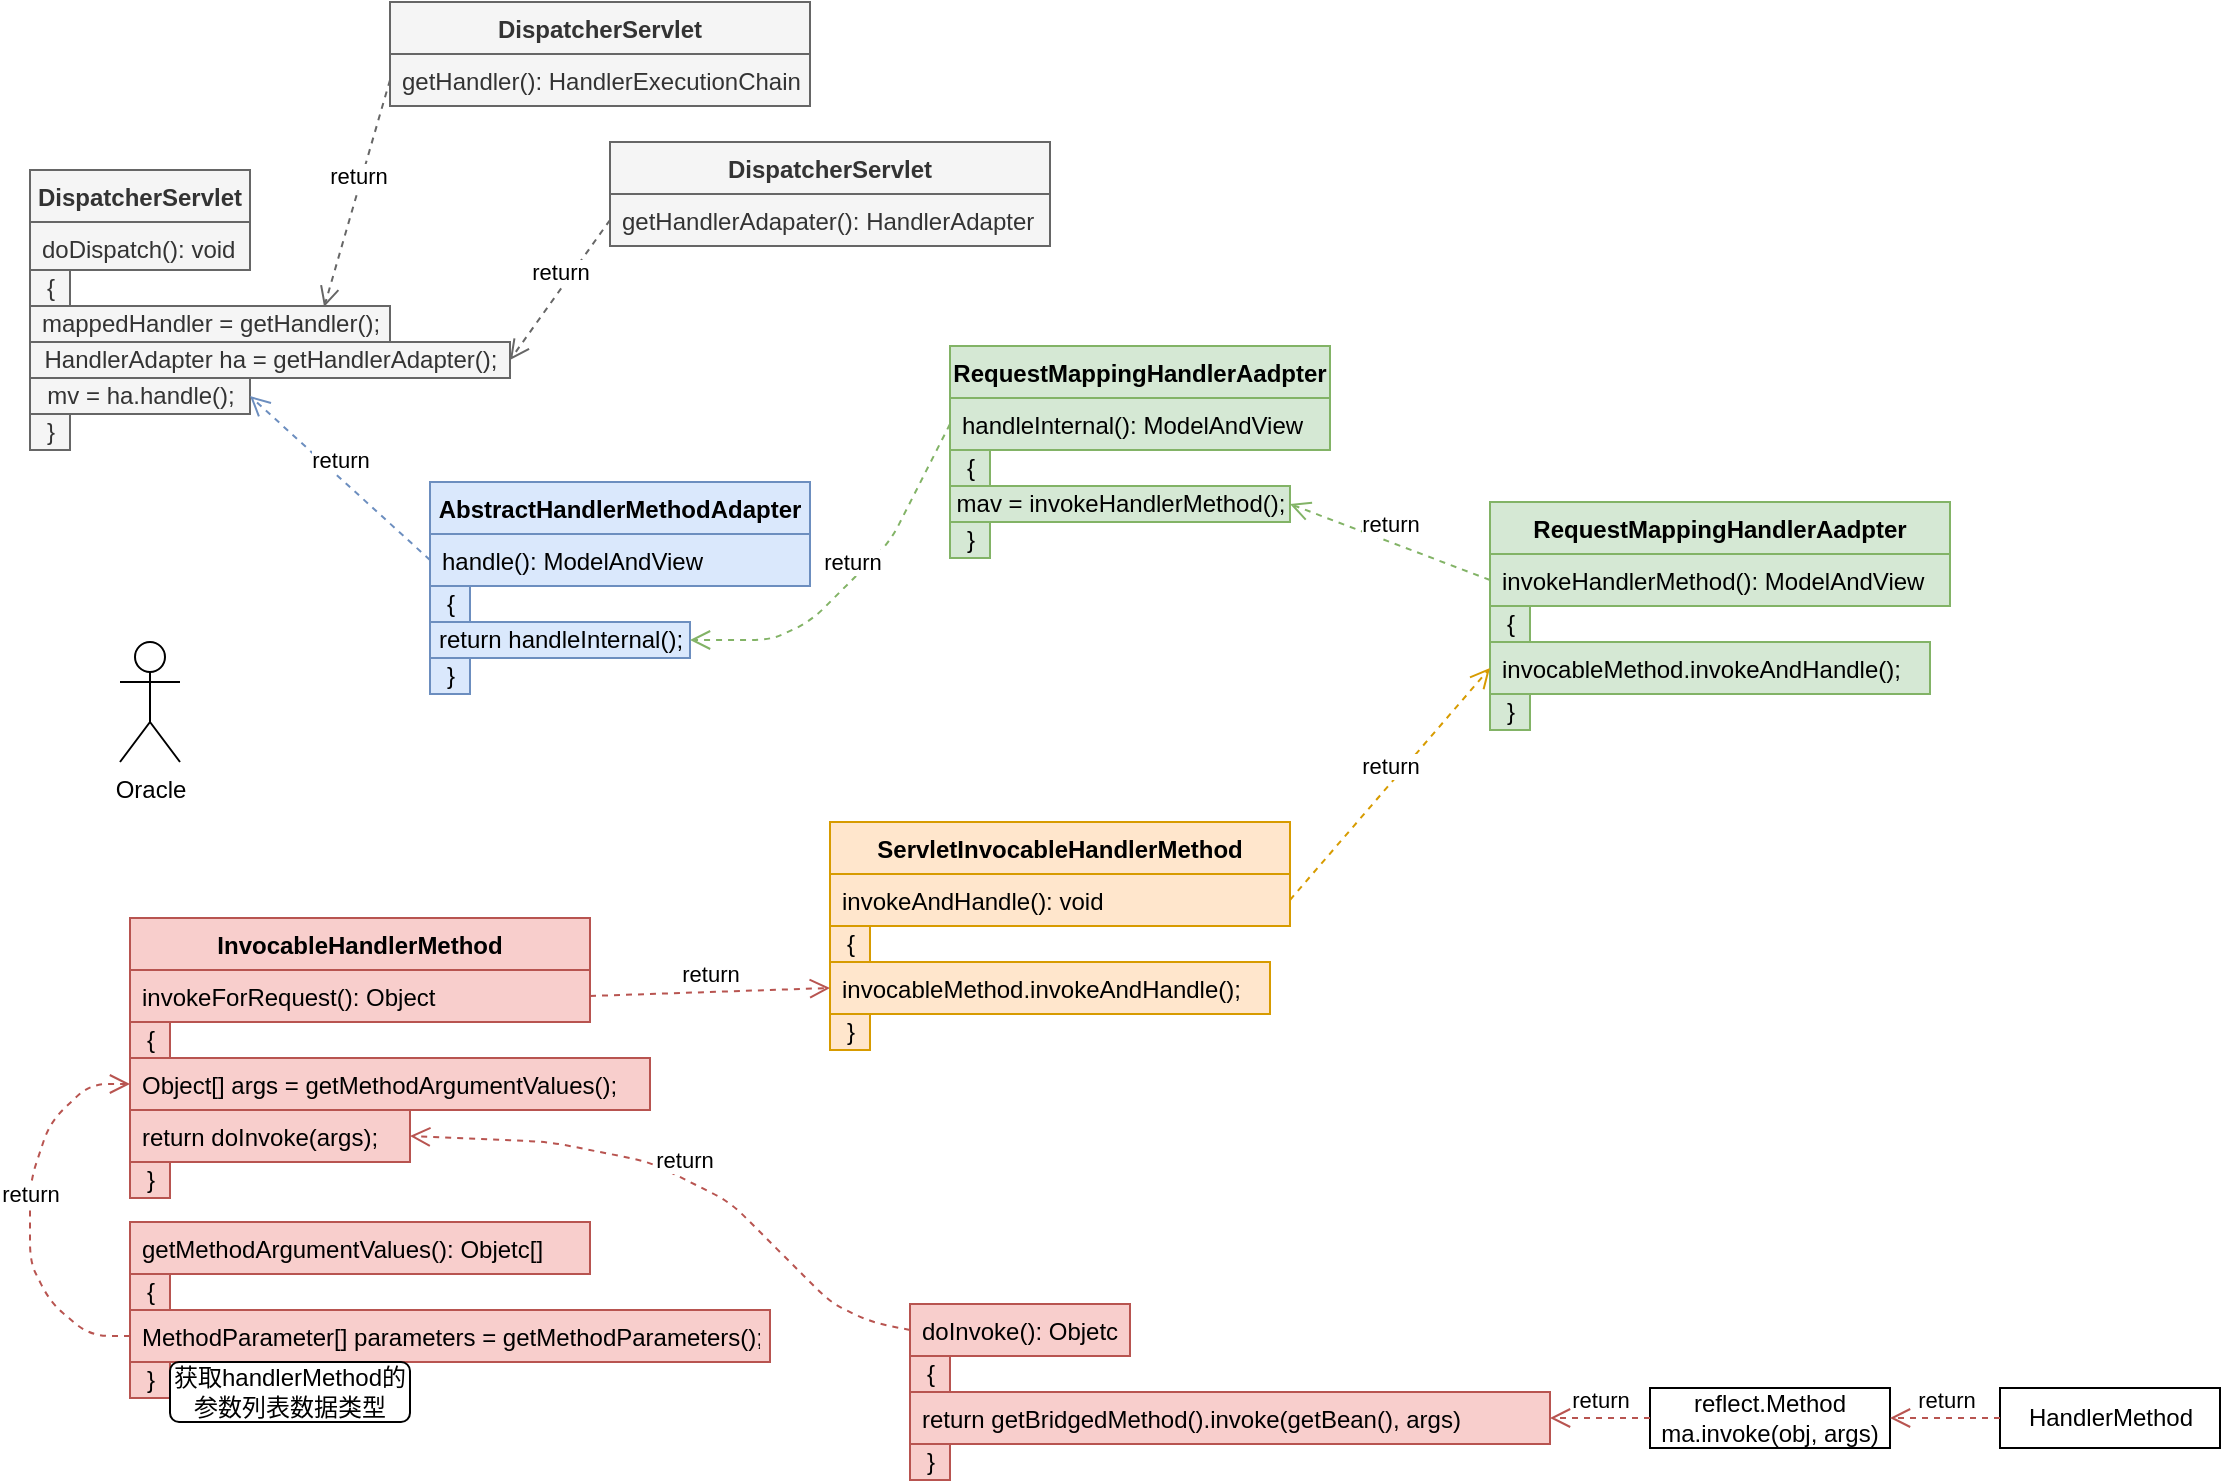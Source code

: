 <mxfile version="12.6.5" type="device"><diagram id="BA0jTo11TCARgmuEOxWo" name="第 1 页"><mxGraphModel dx="1280" dy="1139" grid="1" gridSize="10" guides="1" tooltips="1" connect="1" arrows="1" fold="1" page="1" pageScale="1" pageWidth="583" pageHeight="413" math="0" shadow="0"><root><mxCell id="0"/><mxCell id="1" parent="0"/><mxCell id="qbReYOqKvvoY6F2mZPSd-5" value="DispatcherServlet" style="swimlane;fontStyle=1;align=center;verticalAlign=top;childLayout=stackLayout;horizontal=1;startSize=26;horizontalStack=0;resizeParent=1;resizeParentMax=0;resizeLast=0;collapsible=1;marginBottom=0;fillColor=#f5f5f5;strokeColor=#666666;fontColor=#333333;" vertex="1" parent="1"><mxGeometry x="220" y="60" width="210" height="52" as="geometry"/></mxCell><mxCell id="qbReYOqKvvoY6F2mZPSd-6" value="getHandler(): HandlerExecutionChain" style="text;strokeColor=#666666;fillColor=#f5f5f5;align=left;verticalAlign=top;spacingLeft=4;spacingRight=4;overflow=hidden;rotatable=0;points=[[0,0.5],[1,0.5]];portConstraint=eastwest;fontColor=#333333;" vertex="1" parent="qbReYOqKvvoY6F2mZPSd-5"><mxGeometry y="26" width="210" height="26" as="geometry"/></mxCell><mxCell id="qbReYOqKvvoY6F2mZPSd-8" value="return" style="html=1;verticalAlign=bottom;endArrow=open;dashed=1;endSize=8;entryX=0.817;entryY=0.029;entryDx=0;entryDy=0;exitX=0;exitY=0.5;exitDx=0;exitDy=0;entryPerimeter=0;fillColor=#f5f5f5;strokeColor=#666666;" edge="1" parent="1" source="qbReYOqKvvoY6F2mZPSd-6" target="qbReYOqKvvoY6F2mZPSd-15"><mxGeometry relative="1" as="geometry"><mxPoint x="300" y="180" as="sourcePoint"/><mxPoint x="220" y="180" as="targetPoint"/></mxGeometry></mxCell><mxCell id="qbReYOqKvvoY6F2mZPSd-9" value="DispatcherServlet" style="swimlane;fontStyle=1;align=center;verticalAlign=top;childLayout=stackLayout;horizontal=1;startSize=26;horizontalStack=0;resizeParent=1;resizeParentMax=0;resizeLast=0;collapsible=1;marginBottom=0;fillColor=#f5f5f5;strokeColor=#666666;fontColor=#333333;" vertex="1" parent="1"><mxGeometry x="330" y="130" width="220" height="52" as="geometry"/></mxCell><mxCell id="qbReYOqKvvoY6F2mZPSd-10" value="getHandlerAdapater(): HandlerAdapter" style="text;strokeColor=#666666;fillColor=#f5f5f5;align=left;verticalAlign=top;spacingLeft=4;spacingRight=4;overflow=hidden;rotatable=0;points=[[0,0.5],[1,0.5]];portConstraint=eastwest;fontColor=#333333;" vertex="1" parent="qbReYOqKvvoY6F2mZPSd-9"><mxGeometry y="26" width="220" height="26" as="geometry"/></mxCell><mxCell id="qbReYOqKvvoY6F2mZPSd-11" value="return" style="html=1;verticalAlign=bottom;endArrow=open;dashed=1;endSize=8;exitX=0;exitY=0.5;exitDx=0;exitDy=0;entryX=1;entryY=0.5;entryDx=0;entryDy=0;fillColor=#f5f5f5;strokeColor=#666666;" edge="1" parent="1" source="qbReYOqKvvoY6F2mZPSd-10" target="qbReYOqKvvoY6F2mZPSd-17"><mxGeometry relative="1" as="geometry"><mxPoint x="250" y="109" as="sourcePoint"/><mxPoint x="490" y="290" as="targetPoint"/></mxGeometry></mxCell><mxCell id="qbReYOqKvvoY6F2mZPSd-15" value="&lt;span style=&quot;text-align: left&quot;&gt;mappedHandler = getHandler();&lt;/span&gt;" style="html=1;fillColor=#f5f5f5;strokeColor=#666666;fontColor=#333333;" vertex="1" parent="1"><mxGeometry x="40" y="212" width="180" height="18" as="geometry"/></mxCell><mxCell id="qbReYOqKvvoY6F2mZPSd-17" value="&lt;span style=&quot;text-align: left&quot;&gt;HandlerAdapter ha = getHandlerAdapter();&lt;/span&gt;" style="html=1;fillColor=#f5f5f5;strokeColor=#666666;fontColor=#333333;" vertex="1" parent="1"><mxGeometry x="40" y="230" width="240" height="18" as="geometry"/></mxCell><mxCell id="qbReYOqKvvoY6F2mZPSd-19" value="&lt;span style=&quot;text-align: left&quot;&gt;mv = ha.handle();&lt;/span&gt;" style="html=1;fillColor=#f5f5f5;strokeColor=#666666;fontColor=#333333;" vertex="1" parent="1"><mxGeometry x="40" y="248" width="110" height="18" as="geometry"/></mxCell><mxCell id="qbReYOqKvvoY6F2mZPSd-20" value="AbstractHandlerMethodAdapter" style="swimlane;fontStyle=1;align=center;verticalAlign=top;childLayout=stackLayout;horizontal=1;startSize=26;horizontalStack=0;resizeParent=1;resizeParentMax=0;resizeLast=0;collapsible=1;marginBottom=0;fillColor=#dae8fc;strokeColor=#6c8ebf;" vertex="1" parent="1"><mxGeometry x="240" y="300" width="190" height="52" as="geometry"/></mxCell><mxCell id="qbReYOqKvvoY6F2mZPSd-21" value="handle(): ModelAndView" style="text;strokeColor=#6c8ebf;fillColor=#dae8fc;align=left;verticalAlign=top;spacingLeft=4;spacingRight=4;overflow=hidden;rotatable=0;points=[[0,0.5],[1,0.5]];portConstraint=eastwest;" vertex="1" parent="qbReYOqKvvoY6F2mZPSd-20"><mxGeometry y="26" width="190" height="26" as="geometry"/></mxCell><mxCell id="qbReYOqKvvoY6F2mZPSd-22" value="return" style="html=1;verticalAlign=bottom;endArrow=open;dashed=1;endSize=8;exitX=0;exitY=0.5;exitDx=0;exitDy=0;entryX=1;entryY=0.5;entryDx=0;entryDy=0;fillColor=#dae8fc;strokeColor=#6c8ebf;" edge="1" parent="1" source="qbReYOqKvvoY6F2mZPSd-21" target="qbReYOqKvvoY6F2mZPSd-19"><mxGeometry relative="1" as="geometry"><mxPoint x="360" y="249" as="sourcePoint"/><mxPoint x="290" y="249" as="targetPoint"/></mxGeometry></mxCell><mxCell id="qbReYOqKvvoY6F2mZPSd-23" value="&lt;span style=&quot;text-align: left&quot;&gt;return handleInternal();&lt;/span&gt;" style="html=1;fillColor=#dae8fc;strokeColor=#6c8ebf;" vertex="1" parent="1"><mxGeometry x="240" y="370" width="130" height="18" as="geometry"/></mxCell><mxCell id="qbReYOqKvvoY6F2mZPSd-25" value="DispatcherServlet" style="swimlane;fontStyle=1;align=center;verticalAlign=top;childLayout=stackLayout;horizontal=1;startSize=26;horizontalStack=0;resizeParent=1;resizeParentMax=0;resizeLast=0;collapsible=1;marginBottom=0;fillColor=#f5f5f5;strokeColor=#666666;fontColor=#333333;" vertex="1" parent="1"><mxGeometry x="40" y="144" width="110" height="50" as="geometry"/></mxCell><mxCell id="qbReYOqKvvoY6F2mZPSd-26" value="doDispatch(): void" style="text;strokeColor=#666666;fillColor=#f5f5f5;align=left;verticalAlign=top;spacingLeft=4;spacingRight=4;overflow=hidden;rotatable=0;points=[[0,0.5],[1,0.5]];portConstraint=eastwest;fontColor=#333333;" vertex="1" parent="qbReYOqKvvoY6F2mZPSd-25"><mxGeometry y="26" width="110" height="24" as="geometry"/></mxCell><mxCell id="qbReYOqKvvoY6F2mZPSd-27" value="&lt;span style=&quot;text-align: left&quot;&gt;{&lt;/span&gt;" style="html=1;fillColor=#f5f5f5;strokeColor=#666666;fontColor=#333333;" vertex="1" parent="1"><mxGeometry x="40" y="194" width="20" height="18" as="geometry"/></mxCell><mxCell id="qbReYOqKvvoY6F2mZPSd-28" value="&lt;span style=&quot;text-align: left&quot;&gt;}&lt;/span&gt;" style="html=1;fillColor=#f5f5f5;strokeColor=#666666;fontColor=#333333;" vertex="1" parent="1"><mxGeometry x="40" y="266" width="20" height="18" as="geometry"/></mxCell><mxCell id="qbReYOqKvvoY6F2mZPSd-29" value="&lt;span style=&quot;text-align: left&quot;&gt;{&lt;/span&gt;" style="html=1;fillColor=#dae8fc;strokeColor=#6c8ebf;" vertex="1" parent="1"><mxGeometry x="240" y="352" width="20" height="18" as="geometry"/></mxCell><mxCell id="qbReYOqKvvoY6F2mZPSd-30" value="&lt;span style=&quot;text-align: left&quot;&gt;}&lt;/span&gt;" style="html=1;fillColor=#dae8fc;strokeColor=#6c8ebf;" vertex="1" parent="1"><mxGeometry x="240" y="388" width="20" height="18" as="geometry"/></mxCell><mxCell id="qbReYOqKvvoY6F2mZPSd-31" value="RequestMappingHandlerAadpter" style="swimlane;fontStyle=1;align=center;verticalAlign=top;childLayout=stackLayout;horizontal=1;startSize=26;horizontalStack=0;resizeParent=1;resizeParentMax=0;resizeLast=0;collapsible=1;marginBottom=0;fillColor=#d5e8d4;strokeColor=#82b366;" vertex="1" parent="1"><mxGeometry x="500" y="232" width="190" height="52" as="geometry"/></mxCell><mxCell id="qbReYOqKvvoY6F2mZPSd-32" value="handleInternal(): ModelAndView" style="text;strokeColor=#82b366;fillColor=#d5e8d4;align=left;verticalAlign=top;spacingLeft=4;spacingRight=4;overflow=hidden;rotatable=0;points=[[0,0.5],[1,0.5]];portConstraint=eastwest;" vertex="1" parent="qbReYOqKvvoY6F2mZPSd-31"><mxGeometry y="26" width="190" height="26" as="geometry"/></mxCell><mxCell id="qbReYOqKvvoY6F2mZPSd-33" value="return" style="html=1;verticalAlign=bottom;endArrow=open;dashed=1;endSize=8;exitX=0;exitY=0.5;exitDx=0;exitDy=0;entryX=1;entryY=0.5;entryDx=0;entryDy=0;fillColor=#d5e8d4;strokeColor=#82b366;" edge="1" parent="1" source="qbReYOqKvvoY6F2mZPSd-32" target="qbReYOqKvvoY6F2mZPSd-23"><mxGeometry relative="1" as="geometry"><mxPoint x="250" y="389" as="sourcePoint"/><mxPoint x="160" y="267" as="targetPoint"/><Array as="points"><mxPoint x="470" y="330"/><mxPoint x="430" y="370"/><mxPoint x="410" y="379"/></Array></mxGeometry></mxCell><mxCell id="qbReYOqKvvoY6F2mZPSd-38" value="&lt;span style=&quot;text-align: left&quot;&gt;mav = invokeHandlerMethod();&lt;/span&gt;" style="html=1;fillColor=#d5e8d4;strokeColor=#82b366;" vertex="1" parent="1"><mxGeometry x="500" y="302" width="170" height="18" as="geometry"/></mxCell><mxCell id="qbReYOqKvvoY6F2mZPSd-39" value="RequestMappingHandlerAadpter" style="swimlane;fontStyle=1;align=center;verticalAlign=top;childLayout=stackLayout;horizontal=1;startSize=26;horizontalStack=0;resizeParent=1;resizeParentMax=0;resizeLast=0;collapsible=1;marginBottom=0;fillColor=#d5e8d4;strokeColor=#82b366;" vertex="1" parent="1"><mxGeometry x="770" y="310" width="230" height="52" as="geometry"/></mxCell><mxCell id="qbReYOqKvvoY6F2mZPSd-40" value="invokeHandlerMethod(): ModelAndView" style="text;strokeColor=#82b366;fillColor=#d5e8d4;align=left;verticalAlign=top;spacingLeft=4;spacingRight=4;overflow=hidden;rotatable=0;points=[[0,0.5],[1,0.5]];portConstraint=eastwest;" vertex="1" parent="qbReYOqKvvoY6F2mZPSd-39"><mxGeometry y="26" width="230" height="26" as="geometry"/></mxCell><mxCell id="qbReYOqKvvoY6F2mZPSd-41" value="return" style="html=1;verticalAlign=bottom;endArrow=open;dashed=1;endSize=8;entryX=1;entryY=0.5;entryDx=0;entryDy=0;exitX=0;exitY=0.5;exitDx=0;exitDy=0;fillColor=#d5e8d4;strokeColor=#82b366;" edge="1" parent="1" source="qbReYOqKvvoY6F2mZPSd-40" target="qbReYOqKvvoY6F2mZPSd-38"><mxGeometry relative="1" as="geometry"><mxPoint x="830" y="300" as="sourcePoint"/><mxPoint x="750" y="300" as="targetPoint"/></mxGeometry></mxCell><mxCell id="qbReYOqKvvoY6F2mZPSd-44" value="invocableMethod.invokeAndHandle();" style="text;strokeColor=#82b366;fillColor=#d5e8d4;align=left;verticalAlign=top;spacingLeft=4;spacingRight=4;overflow=hidden;rotatable=0;points=[[0,0.5],[1,0.5]];portConstraint=eastwest;" vertex="1" parent="1"><mxGeometry x="770" y="380" width="220" height="26" as="geometry"/></mxCell><mxCell id="qbReYOqKvvoY6F2mZPSd-45" value="&lt;span style=&quot;text-align: left&quot;&gt;{&lt;/span&gt;" style="html=1;fillColor=#d5e8d4;strokeColor=#82b366;" vertex="1" parent="1"><mxGeometry x="500" y="284" width="20" height="18" as="geometry"/></mxCell><mxCell id="qbReYOqKvvoY6F2mZPSd-46" value="&lt;span style=&quot;text-align: left&quot;&gt;}&lt;/span&gt;" style="html=1;fillColor=#d5e8d4;strokeColor=#82b366;" vertex="1" parent="1"><mxGeometry x="500" y="320" width="20" height="18" as="geometry"/></mxCell><mxCell id="qbReYOqKvvoY6F2mZPSd-47" value="&lt;span style=&quot;text-align: left&quot;&gt;{&lt;/span&gt;" style="html=1;fillColor=#d5e8d4;strokeColor=#82b366;" vertex="1" parent="1"><mxGeometry x="770" y="362" width="20" height="18" as="geometry"/></mxCell><mxCell id="qbReYOqKvvoY6F2mZPSd-48" value="&lt;span style=&quot;text-align: left&quot;&gt;}&lt;/span&gt;" style="html=1;fillColor=#d5e8d4;strokeColor=#82b366;" vertex="1" parent="1"><mxGeometry x="770" y="406" width="20" height="18" as="geometry"/></mxCell><mxCell id="qbReYOqKvvoY6F2mZPSd-50" value="ServletInvocableHandlerMethod" style="swimlane;fontStyle=1;align=center;verticalAlign=top;childLayout=stackLayout;horizontal=1;startSize=26;horizontalStack=0;resizeParent=1;resizeParentMax=0;resizeLast=0;collapsible=1;marginBottom=0;fillColor=#ffe6cc;strokeColor=#d79b00;" vertex="1" parent="1"><mxGeometry x="440" y="470" width="230" height="52" as="geometry"/></mxCell><mxCell id="qbReYOqKvvoY6F2mZPSd-51" value="invokeAndHandle(): void" style="text;strokeColor=#d79b00;fillColor=#ffe6cc;align=left;verticalAlign=top;spacingLeft=4;spacingRight=4;overflow=hidden;rotatable=0;points=[[0,0.5],[1,0.5]];portConstraint=eastwest;" vertex="1" parent="qbReYOqKvvoY6F2mZPSd-50"><mxGeometry y="26" width="230" height="26" as="geometry"/></mxCell><mxCell id="qbReYOqKvvoY6F2mZPSd-52" value="invocableMethod.invokeAndHandle();" style="text;strokeColor=#d79b00;fillColor=#ffe6cc;align=left;verticalAlign=top;spacingLeft=4;spacingRight=4;overflow=hidden;rotatable=0;points=[[0,0.5],[1,0.5]];portConstraint=eastwest;" vertex="1" parent="1"><mxGeometry x="440" y="540" width="220" height="26" as="geometry"/></mxCell><mxCell id="qbReYOqKvvoY6F2mZPSd-53" value="&lt;span style=&quot;text-align: left&quot;&gt;{&lt;/span&gt;" style="html=1;fillColor=#ffe6cc;strokeColor=#d79b00;" vertex="1" parent="1"><mxGeometry x="440" y="522" width="20" height="18" as="geometry"/></mxCell><mxCell id="qbReYOqKvvoY6F2mZPSd-54" value="&lt;span style=&quot;text-align: left&quot;&gt;}&lt;/span&gt;" style="html=1;fillColor=#ffe6cc;strokeColor=#d79b00;" vertex="1" parent="1"><mxGeometry x="440" y="566" width="20" height="18" as="geometry"/></mxCell><mxCell id="qbReYOqKvvoY6F2mZPSd-55" value="return" style="html=1;verticalAlign=bottom;endArrow=open;dashed=1;endSize=8;entryX=0;entryY=0.5;entryDx=0;entryDy=0;exitX=1;exitY=0.75;exitDx=0;exitDy=0;fillColor=#ffe6cc;strokeColor=#d79b00;" edge="1" parent="1" source="qbReYOqKvvoY6F2mZPSd-50" target="qbReYOqKvvoY6F2mZPSd-44"><mxGeometry relative="1" as="geometry"><mxPoint x="780" y="359" as="sourcePoint"/><mxPoint x="680" y="321" as="targetPoint"/></mxGeometry></mxCell><mxCell id="qbReYOqKvvoY6F2mZPSd-56" value="InvocableHandlerMethod" style="swimlane;fontStyle=1;align=center;verticalAlign=top;childLayout=stackLayout;horizontal=1;startSize=26;horizontalStack=0;resizeParent=1;resizeParentMax=0;resizeLast=0;collapsible=1;marginBottom=0;fillColor=#f8cecc;strokeColor=#b85450;" vertex="1" parent="1"><mxGeometry x="90" y="518" width="230" height="52" as="geometry"/></mxCell><mxCell id="qbReYOqKvvoY6F2mZPSd-57" value="invokeForRequest(): Object" style="text;strokeColor=#b85450;fillColor=#f8cecc;align=left;verticalAlign=top;spacingLeft=4;spacingRight=4;overflow=hidden;rotatable=0;points=[[0,0.5],[1,0.5]];portConstraint=eastwest;" vertex="1" parent="qbReYOqKvvoY6F2mZPSd-56"><mxGeometry y="26" width="230" height="26" as="geometry"/></mxCell><mxCell id="qbReYOqKvvoY6F2mZPSd-58" value="Object[] args = getMethodArgumentValues();" style="text;strokeColor=#b85450;fillColor=#f8cecc;align=left;verticalAlign=top;spacingLeft=4;spacingRight=4;overflow=hidden;rotatable=0;points=[[0,0.5],[1,0.5]];portConstraint=eastwest;" vertex="1" parent="1"><mxGeometry x="90" y="588" width="260" height="26" as="geometry"/></mxCell><mxCell id="qbReYOqKvvoY6F2mZPSd-59" value="&lt;span style=&quot;text-align: left&quot;&gt;{&lt;/span&gt;" style="html=1;fillColor=#f8cecc;strokeColor=#b85450;" vertex="1" parent="1"><mxGeometry x="90" y="570" width="20" height="18" as="geometry"/></mxCell><mxCell id="qbReYOqKvvoY6F2mZPSd-60" value="&lt;span style=&quot;text-align: left&quot;&gt;}&lt;/span&gt;" style="html=1;fillColor=#f8cecc;strokeColor=#b85450;" vertex="1" parent="1"><mxGeometry x="90" y="640" width="20" height="18" as="geometry"/></mxCell><mxCell id="qbReYOqKvvoY6F2mZPSd-63" value="return" style="html=1;verticalAlign=bottom;endArrow=open;dashed=1;endSize=8;entryX=0;entryY=0.5;entryDx=0;entryDy=0;exitX=1;exitY=0.75;exitDx=0;exitDy=0;fillColor=#f8cecc;strokeColor=#b85450;" edge="1" parent="1" source="qbReYOqKvvoY6F2mZPSd-56" target="qbReYOqKvvoY6F2mZPSd-52"><mxGeometry relative="1" as="geometry"><mxPoint x="430" y="730" as="sourcePoint"/><mxPoint x="530" y="614" as="targetPoint"/></mxGeometry></mxCell><mxCell id="qbReYOqKvvoY6F2mZPSd-64" value="getMethodArgumentValues(): Objetc[]" style="text;strokeColor=#b85450;fillColor=#f8cecc;align=left;verticalAlign=top;spacingLeft=4;spacingRight=4;overflow=hidden;rotatable=0;points=[[0,0.5],[1,0.5]];portConstraint=eastwest;" vertex="1" parent="1"><mxGeometry x="90" y="670" width="230" height="26" as="geometry"/></mxCell><mxCell id="qbReYOqKvvoY6F2mZPSd-65" value="&lt;span style=&quot;text-align: left&quot;&gt;{&lt;/span&gt;" style="html=1;fillColor=#f8cecc;strokeColor=#b85450;" vertex="1" parent="1"><mxGeometry x="90" y="696" width="20" height="18" as="geometry"/></mxCell><mxCell id="qbReYOqKvvoY6F2mZPSd-66" value="&lt;span style=&quot;text-align: left&quot;&gt;}&lt;/span&gt;" style="html=1;fillColor=#f8cecc;strokeColor=#b85450;" vertex="1" parent="1"><mxGeometry x="90" y="740" width="20" height="18" as="geometry"/></mxCell><mxCell id="qbReYOqKvvoY6F2mZPSd-68" value="MethodParameter[] parameters = getMethodParameters();" style="text;strokeColor=#b85450;fillColor=#f8cecc;align=left;verticalAlign=top;spacingLeft=4;spacingRight=4;overflow=hidden;rotatable=0;points=[[0,0.5],[1,0.5]];portConstraint=eastwest;" vertex="1" parent="1"><mxGeometry x="90" y="714" width="320" height="26" as="geometry"/></mxCell><mxCell id="qbReYOqKvvoY6F2mZPSd-69" value="return" style="html=1;verticalAlign=bottom;endArrow=open;dashed=1;endSize=8;entryX=0;entryY=0.5;entryDx=0;entryDy=0;exitX=0;exitY=0.5;exitDx=0;exitDy=0;fillColor=#f8cecc;strokeColor=#b85450;" edge="1" parent="1" source="qbReYOqKvvoY6F2mZPSd-68" target="qbReYOqKvvoY6F2mZPSd-58"><mxGeometry relative="1" as="geometry"><mxPoint x="60" y="774" as="sourcePoint"/><mxPoint x="180" y="770" as="targetPoint"/><Array as="points"><mxPoint x="70" y="727"/><mxPoint x="50" y="710"/><mxPoint x="40" y="690"/><mxPoint x="40" y="650"/><mxPoint x="50" y="620"/><mxPoint x="70" y="601"/></Array></mxGeometry></mxCell><mxCell id="qbReYOqKvvoY6F2mZPSd-70" value="Oracle" style="shape=umlActor;verticalLabelPosition=bottom;labelBackgroundColor=#ffffff;verticalAlign=top;html=1;outlineConnect=0;" vertex="1" parent="1"><mxGeometry x="85" y="380" width="30" height="60" as="geometry"/></mxCell><mxCell id="qbReYOqKvvoY6F2mZPSd-72" value="获取handlerMethod的参数列表数据类型" style="rounded=1;whiteSpace=wrap;html=1;" vertex="1" parent="1"><mxGeometry x="110" y="740" width="120" height="30" as="geometry"/></mxCell><mxCell id="qbReYOqKvvoY6F2mZPSd-74" value="return doInvoke(args);" style="text;strokeColor=#b85450;fillColor=#f8cecc;align=left;verticalAlign=top;spacingLeft=4;spacingRight=4;overflow=hidden;rotatable=0;points=[[0,0.5],[1,0.5]];portConstraint=eastwest;" vertex="1" parent="1"><mxGeometry x="90" y="614" width="140" height="26" as="geometry"/></mxCell><mxCell id="qbReYOqKvvoY6F2mZPSd-78" value="doInvoke(): Objetc" style="text;strokeColor=#b85450;fillColor=#f8cecc;align=left;verticalAlign=top;spacingLeft=4;spacingRight=4;overflow=hidden;rotatable=0;points=[[0,0.5],[1,0.5]];portConstraint=eastwest;" vertex="1" parent="1"><mxGeometry x="480" y="711" width="110" height="26" as="geometry"/></mxCell><mxCell id="qbReYOqKvvoY6F2mZPSd-79" value="&lt;span style=&quot;text-align: left&quot;&gt;{&lt;/span&gt;" style="html=1;fillColor=#f8cecc;strokeColor=#b85450;" vertex="1" parent="1"><mxGeometry x="480" y="737" width="20" height="18" as="geometry"/></mxCell><mxCell id="qbReYOqKvvoY6F2mZPSd-80" value="&lt;span style=&quot;text-align: left&quot;&gt;}&lt;/span&gt;" style="html=1;fillColor=#f8cecc;strokeColor=#b85450;" vertex="1" parent="1"><mxGeometry x="480" y="781" width="20" height="18" as="geometry"/></mxCell><mxCell id="qbReYOqKvvoY6F2mZPSd-82" value="return getBridgedMethod().invoke(getBean(), args)" style="text;strokeColor=#b85450;fillColor=#f8cecc;align=left;verticalAlign=top;spacingLeft=4;spacingRight=4;overflow=hidden;rotatable=0;points=[[0,0.5],[1,0.5]];portConstraint=eastwest;" vertex="1" parent="1"><mxGeometry x="480" y="755" width="320" height="26" as="geometry"/></mxCell><mxCell id="qbReYOqKvvoY6F2mZPSd-84" value="reflect.Method&lt;br&gt;ma.invoke(obj, args)" style="rounded=0;whiteSpace=wrap;html=1;" vertex="1" parent="1"><mxGeometry x="850" y="753" width="120" height="30" as="geometry"/></mxCell><mxCell id="qbReYOqKvvoY6F2mZPSd-85" value="HandlerMethod" style="html=1;" vertex="1" parent="1"><mxGeometry x="1025" y="753" width="110" height="30" as="geometry"/></mxCell><mxCell id="qbReYOqKvvoY6F2mZPSd-86" value="return" style="html=1;verticalAlign=bottom;endArrow=open;dashed=1;endSize=8;exitX=0;exitY=0.5;exitDx=0;exitDy=0;fillColor=#f8cecc;strokeColor=#b85450;entryX=1;entryY=0.5;entryDx=0;entryDy=0;" edge="1" parent="1" source="qbReYOqKvvoY6F2mZPSd-84" target="qbReYOqKvvoY6F2mZPSd-82"><mxGeometry relative="1" as="geometry"><mxPoint x="720" y="498" as="sourcePoint"/><mxPoint x="800" y="730" as="targetPoint"/></mxGeometry></mxCell><mxCell id="qbReYOqKvvoY6F2mZPSd-87" value="return" style="html=1;verticalAlign=bottom;endArrow=open;dashed=1;endSize=8;fillColor=#f8cecc;strokeColor=#b85450;entryX=1;entryY=0.5;entryDx=0;entryDy=0;exitX=0;exitY=0.5;exitDx=0;exitDy=0;" edge="1" parent="1" source="qbReYOqKvvoY6F2mZPSd-85" target="qbReYOqKvvoY6F2mZPSd-84"><mxGeometry relative="1" as="geometry"><mxPoint x="990" y="720" as="sourcePoint"/><mxPoint x="860" y="778" as="targetPoint"/></mxGeometry></mxCell><mxCell id="qbReYOqKvvoY6F2mZPSd-89" value="return" style="html=1;verticalAlign=bottom;endArrow=open;dashed=1;endSize=8;entryX=1;entryY=0.5;entryDx=0;entryDy=0;exitX=0;exitY=0.5;exitDx=0;exitDy=0;fillColor=#f8cecc;strokeColor=#b85450;" edge="1" parent="1" source="qbReYOqKvvoY6F2mZPSd-78" target="qbReYOqKvvoY6F2mZPSd-74"><mxGeometry relative="1" as="geometry"><mxPoint x="330" y="567" as="sourcePoint"/><mxPoint x="450" y="563.0" as="targetPoint"/><Array as="points"><mxPoint x="460" y="720"/><mxPoint x="440" y="710"/><mxPoint x="420" y="690"/><mxPoint x="390" y="660"/><mxPoint x="350" y="640"/><mxPoint x="300" y="630"/></Array></mxGeometry></mxCell></root></mxGraphModel></diagram></mxfile>